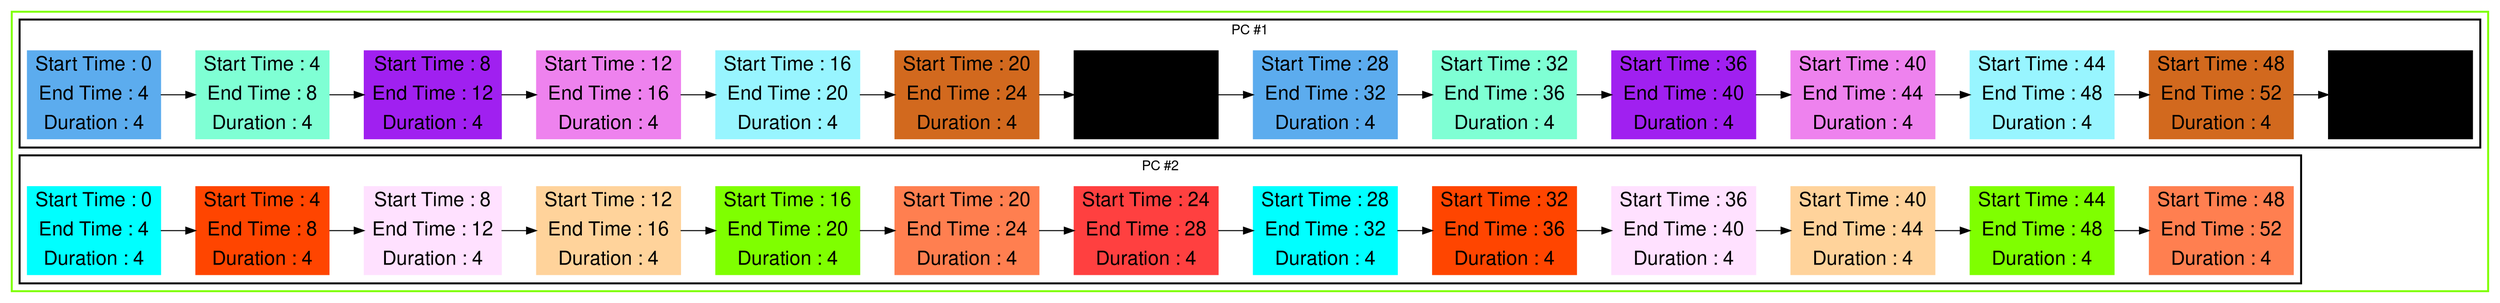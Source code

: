 digraph G {

fontname="Helvetica,Arial,sans-serif"
node [fontname="Helvetica,Arial,sans-serif"]
edge [fontname="Helvetica,Arial,sans-serif"]
graph [rankdir = "LR"];
node [fontsize = "20" shape = "ellipse"];

    subgraph cluster_Mod_0{
        color =chartreuse
        style = bold
        subgraph cluster_0{
           node [style=filled]
           color = black


            "node0" [
               label = "Start Time : 0 | End Time : 4 | Duration : 4"
               shape = "record"
               color = steelblue2
            ]

            "node4" [
               label = "Start Time : 4 | End Time : 8 | Duration : 4"
               shape = "record"
               color = aquamarine
            ]

            "node8" [
               label = "Start Time : 8 | End Time : 12 | Duration : 4"
               shape = "record"
               color = x11purple
            ]

            "node12" [
               label = "Start Time : 12 | End Time : 16 | Duration : 4"
               shape = "record"
               color = violet
            ]

            "node17" [
               label = "Start Time : 16 | End Time : 20 | Duration : 4"
               shape = "record"
               color = cadetblue1
            ]

            "node21" [
               label = "Start Time : 20 | End Time : 24 | Duration : 4"
               shape = "record"
               color = chocolate
            ]

            "node25" [
               label = "Start Time : 24 | End Time : 28 | Duration : 4"
               shape = "record"
               color = cornflower
            ]

            "node1" [
               label = "Start Time : 28 | End Time : 32 | Duration : 4"
               shape = "record"
               color = steelblue2
            ]

            "node5" [
               label = "Start Time : 32 | End Time : 36 | Duration : 4"
               shape = "record"
               color = aquamarine
            ]

            "node9" [
               label = "Start Time : 36 | End Time : 40 | Duration : 4"
               shape = "record"
               color = x11purple
            ]

            "node13" [
               label = "Start Time : 40 | End Time : 44 | Duration : 4"
               shape = "record"
               color = violet
            ]

            "node18" [
               label = "Start Time : 44 | End Time : 48 | Duration : 4"
               shape = "record"
               color = cadetblue1
            ]

            "node22" [
               label = "Start Time : 48 | End Time : 52 | Duration : 4"
               shape = "record"
               color = chocolate
            ]

            "node26" [
               label = "Start Time : 52 | End Time : 56 | Duration : 4"
               shape = "record"
               color = cornflower
            ]

            node0 -> node4 -> node8 -> node12 -> node17 -> node21 -> node25 -> node1 -> node5 -> node9 -> node13 -> node18 -> node22 -> node26

            label = "PC #1"

        }
        subgraph cluster_1{
           node [style=filled]
           color = black


            "node2" [
               label = "Start Time : 0 | End Time : 4 | Duration : 4"
               shape = "record"
               color = aqua
            ]

            "node6" [
               label = "Start Time : 4 | End Time : 8 | Duration : 4"
               shape = "record"
               color = orangered1
            ]

            "node10" [
               label = "Start Time : 8 | End Time : 12 | Duration : 4"
               shape = "record"
               color = thistle1
            ]

            "node15" [
               label = "Start Time : 12 | End Time : 16 | Duration : 4"
               shape = "record"
               color = burlywood1
            ]

            "node19" [
               label = "Start Time : 16 | End Time : 20 | Duration : 4"
               shape = "record"
               color = chartreuse
            ]

            "node23" [
               label = "Start Time : 20 | End Time : 24 | Duration : 4"
               shape = "record"
               color = coral
            ]

            "node14" [
               label = "Start Time : 24 | End Time : 28 | Duration : 4"
               shape = "record"
               color = brown1
            ]

            "node3" [
               label = "Start Time : 28 | End Time : 32 | Duration : 4"
               shape = "record"
               color = aqua
            ]

            "node7" [
               label = "Start Time : 32 | End Time : 36 | Duration : 4"
               shape = "record"
               color = orangered1
            ]

            "node11" [
               label = "Start Time : 36 | End Time : 40 | Duration : 4"
               shape = "record"
               color = thistle1
            ]

            "node16" [
               label = "Start Time : 40 | End Time : 44 | Duration : 4"
               shape = "record"
               color = burlywood1
            ]

            "node20" [
               label = "Start Time : 44 | End Time : 48 | Duration : 4"
               shape = "record"
               color = chartreuse
            ]

            "node24" [
               label = "Start Time : 48 | End Time : 52 | Duration : 4"
               shape = "record"
               color = coral
            ]

            node2 -> node6 -> node10 -> node15 -> node19 -> node23 -> node14 -> node3 -> node7 -> node11 -> node16 -> node20 -> node24

            label = "PC #2"

        }
    }




}


